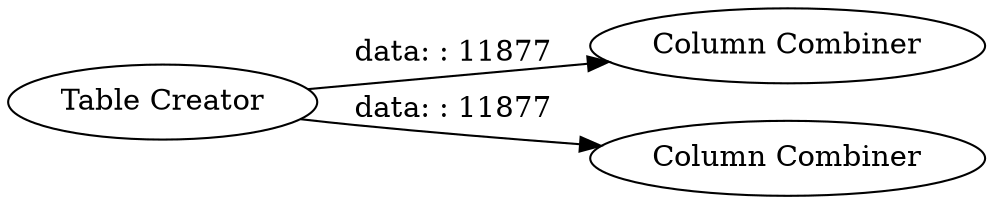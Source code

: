 digraph {
	"4364869868953922951_10" [label="Column Combiner"]
	"4364869868953922951_9" [label="Column Combiner"]
	"4364869868953922951_4" [label="Table Creator"]
	"4364869868953922951_4" -> "4364869868953922951_10" [label="data: : 11877"]
	"4364869868953922951_4" -> "4364869868953922951_9" [label="data: : 11877"]
	rankdir=LR
}
